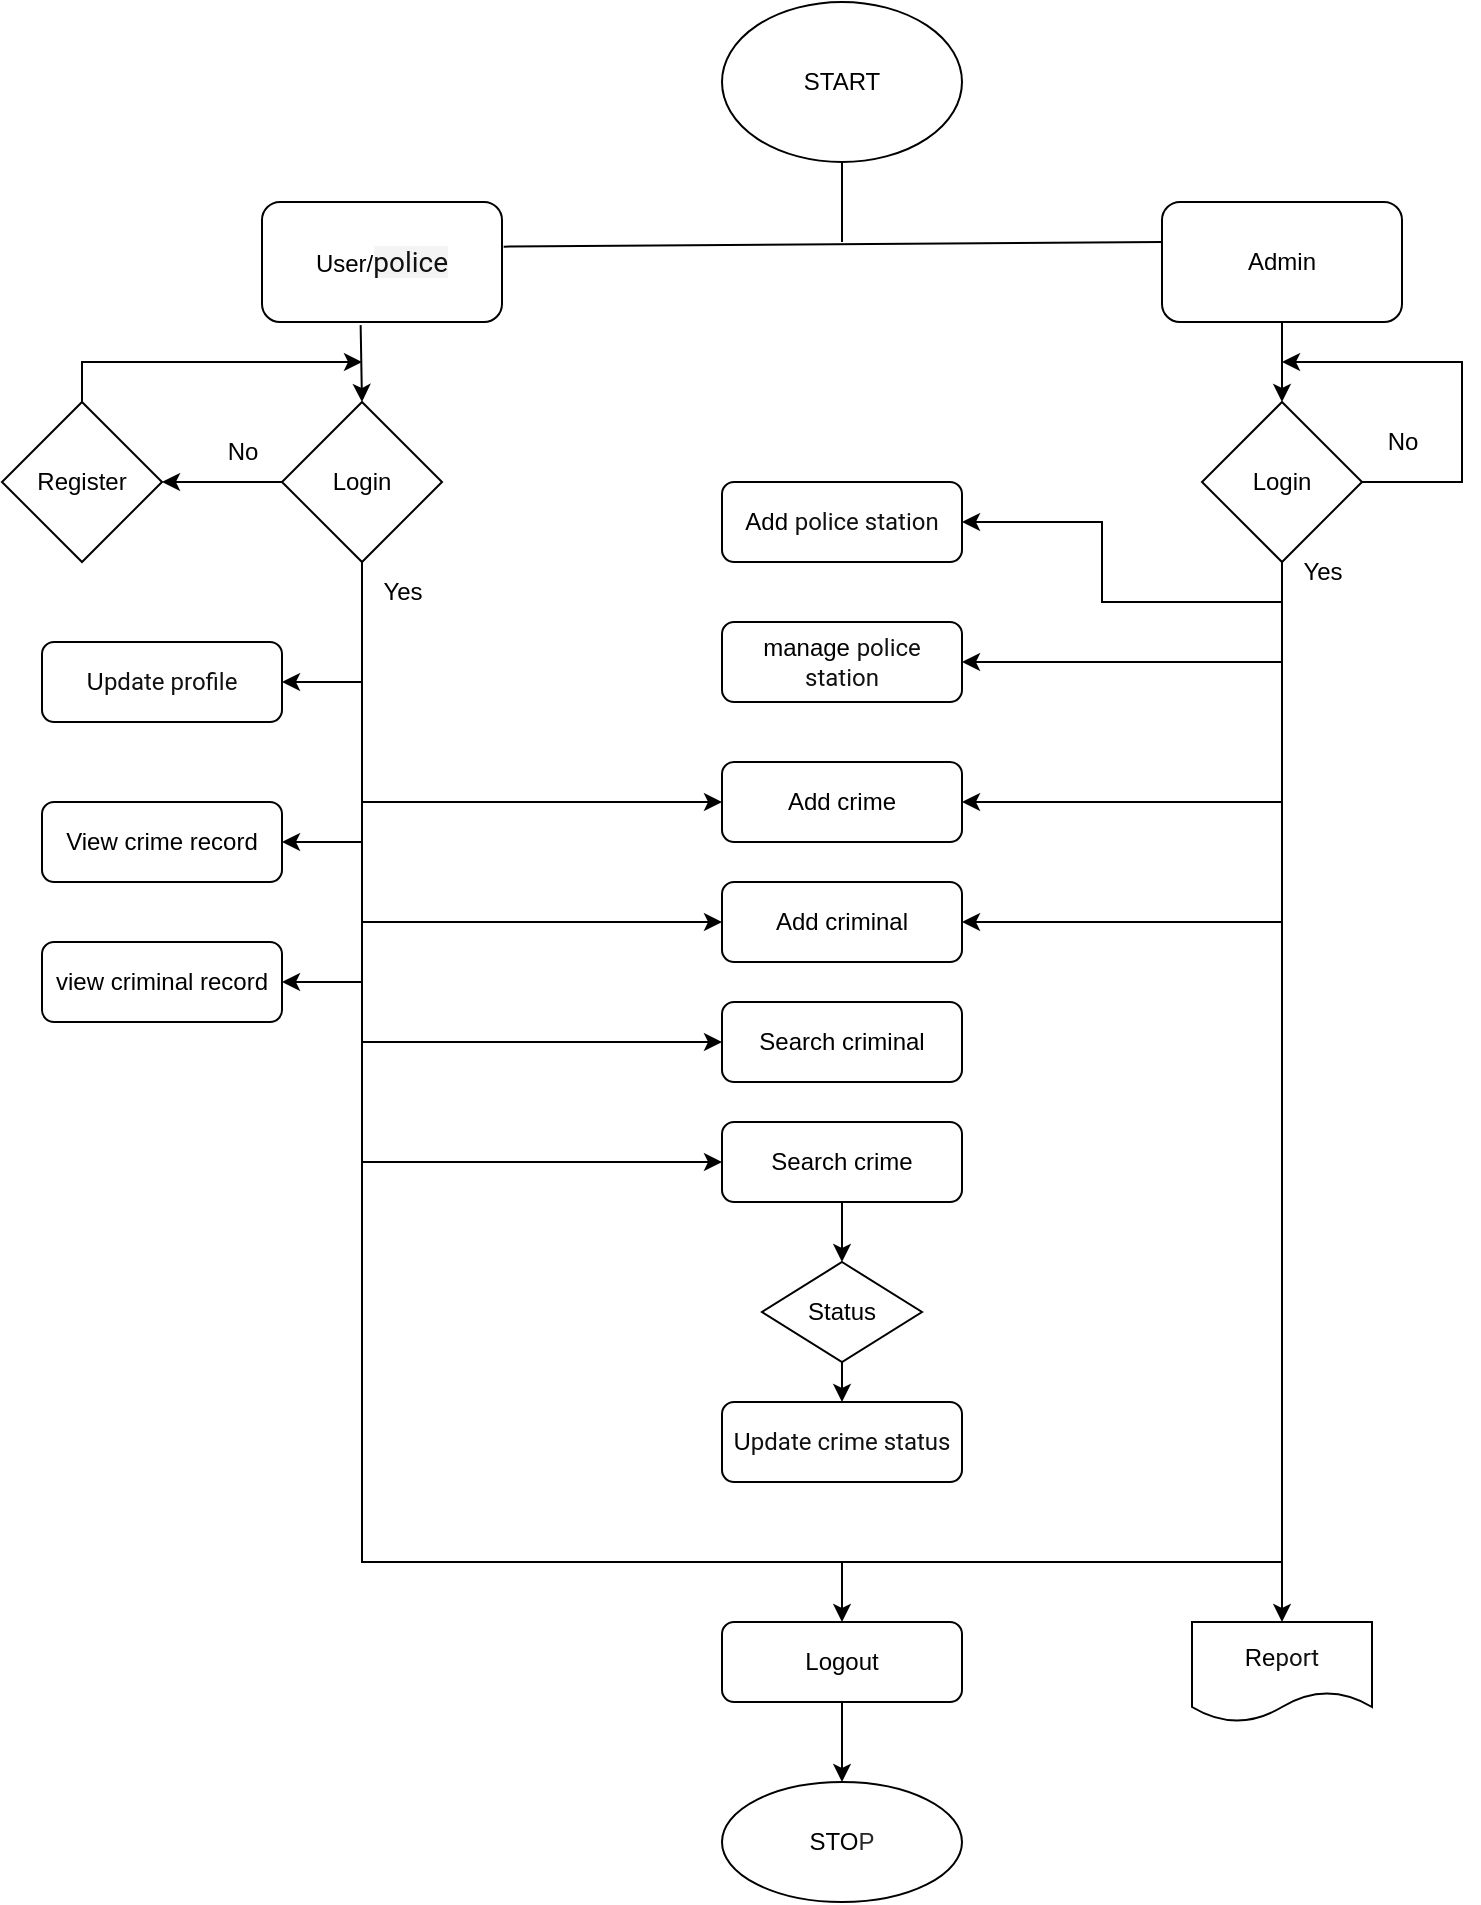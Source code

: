 <mxfile version="20.5.3" type="device"><diagram id="W053wa2Ie2YuXYtVcEZm" name="Page-1"><mxGraphModel dx="1179" dy="629" grid="1" gridSize="10" guides="1" tooltips="1" connect="1" arrows="1" fold="1" page="1" pageScale="1" pageWidth="850" pageHeight="1100" math="0" shadow="0"><root><mxCell id="0"/><mxCell id="1" parent="0"/><mxCell id="1SeR1s92-Td86MhgPwIq-1" value="START" style="ellipse;whiteSpace=wrap;html=1;" vertex="1" parent="1"><mxGeometry x="360" y="80" width="120" height="80" as="geometry"/></mxCell><mxCell id="1SeR1s92-Td86MhgPwIq-2" value="Admin" style="rounded=1;whiteSpace=wrap;html=1;" vertex="1" parent="1"><mxGeometry x="580" y="180" width="120" height="60" as="geometry"/></mxCell><mxCell id="1SeR1s92-Td86MhgPwIq-3" value="User/&lt;span style=&quot;color: rgb(17, 17, 17); font-family: Roboto, Arial, sans-serif; font-size: 14px; text-align: left; background-color: rgb(244, 244, 244);&quot;&gt;police&lt;/span&gt;" style="rounded=1;whiteSpace=wrap;html=1;" vertex="1" parent="1"><mxGeometry x="130" y="180" width="120" height="60" as="geometry"/></mxCell><mxCell id="1SeR1s92-Td86MhgPwIq-4" value="" style="endArrow=none;html=1;rounded=0;entryX=0.5;entryY=1;entryDx=0;entryDy=0;" edge="1" parent="1" target="1SeR1s92-Td86MhgPwIq-1"><mxGeometry width="50" height="50" relative="1" as="geometry"><mxPoint x="420" y="200" as="sourcePoint"/><mxPoint x="450" y="300" as="targetPoint"/><Array as="points"/></mxGeometry></mxCell><mxCell id="1SeR1s92-Td86MhgPwIq-5" value="" style="endArrow=none;html=1;rounded=0;exitX=1.007;exitY=0.372;exitDx=0;exitDy=0;exitPerimeter=0;" edge="1" parent="1" source="1SeR1s92-Td86MhgPwIq-3"><mxGeometry width="50" height="50" relative="1" as="geometry"><mxPoint x="400" y="350" as="sourcePoint"/><mxPoint x="580" y="200" as="targetPoint"/></mxGeometry></mxCell><mxCell id="1SeR1s92-Td86MhgPwIq-6" value="Login" style="rhombus;whiteSpace=wrap;html=1;" vertex="1" parent="1"><mxGeometry x="600" y="280" width="80" height="80" as="geometry"/></mxCell><mxCell id="1SeR1s92-Td86MhgPwIq-7" value="Login" style="rhombus;whiteSpace=wrap;html=1;" vertex="1" parent="1"><mxGeometry x="140" y="280" width="80" height="80" as="geometry"/></mxCell><mxCell id="1SeR1s92-Td86MhgPwIq-10" value="" style="endArrow=classic;html=1;rounded=0;exitX=0.411;exitY=1.026;exitDx=0;exitDy=0;exitPerimeter=0;entryX=0.5;entryY=0;entryDx=0;entryDy=0;" edge="1" parent="1" source="1SeR1s92-Td86MhgPwIq-3" target="1SeR1s92-Td86MhgPwIq-7"><mxGeometry width="50" height="50" relative="1" as="geometry"><mxPoint x="400" y="350" as="sourcePoint"/><mxPoint x="450" y="300" as="targetPoint"/></mxGeometry></mxCell><mxCell id="1SeR1s92-Td86MhgPwIq-11" value="No" style="text;html=1;align=center;verticalAlign=middle;resizable=0;points=[];autosize=1;strokeColor=none;fillColor=none;" vertex="1" parent="1"><mxGeometry x="100" y="290" width="40" height="30" as="geometry"/></mxCell><mxCell id="1SeR1s92-Td86MhgPwIq-12" value="Register" style="rhombus;whiteSpace=wrap;html=1;" vertex="1" parent="1"><mxGeometry y="280" width="80" height="80" as="geometry"/></mxCell><mxCell id="1SeR1s92-Td86MhgPwIq-14" value="" style="endArrow=classic;html=1;rounded=0;exitX=0;exitY=0.5;exitDx=0;exitDy=0;entryX=1;entryY=0.5;entryDx=0;entryDy=0;" edge="1" parent="1" source="1SeR1s92-Td86MhgPwIq-7" target="1SeR1s92-Td86MhgPwIq-12"><mxGeometry width="50" height="50" relative="1" as="geometry"><mxPoint x="400" y="350" as="sourcePoint"/><mxPoint x="450" y="300" as="targetPoint"/></mxGeometry></mxCell><mxCell id="1SeR1s92-Td86MhgPwIq-15" value="" style="endArrow=classic;html=1;rounded=0;exitX=0.5;exitY=0;exitDx=0;exitDy=0;" edge="1" parent="1" source="1SeR1s92-Td86MhgPwIq-12"><mxGeometry width="50" height="50" relative="1" as="geometry"><mxPoint x="400" y="350" as="sourcePoint"/><mxPoint x="180" y="260" as="targetPoint"/><Array as="points"><mxPoint x="40" y="260"/></Array></mxGeometry></mxCell><mxCell id="1SeR1s92-Td86MhgPwIq-16" value="" style="endArrow=classic;html=1;rounded=0;entryX=0.5;entryY=0;entryDx=0;entryDy=0;exitX=0.5;exitY=1;exitDx=0;exitDy=0;" edge="1" parent="1" source="1SeR1s92-Td86MhgPwIq-2" target="1SeR1s92-Td86MhgPwIq-6"><mxGeometry width="50" height="50" relative="1" as="geometry"><mxPoint x="400" y="350" as="sourcePoint"/><mxPoint x="450" y="300" as="targetPoint"/></mxGeometry></mxCell><mxCell id="1SeR1s92-Td86MhgPwIq-17" value="" style="endArrow=none;html=1;rounded=0;entryX=0.5;entryY=1;entryDx=0;entryDy=0;" edge="1" parent="1" target="1SeR1s92-Td86MhgPwIq-6"><mxGeometry width="50" height="50" relative="1" as="geometry"><mxPoint x="640" y="860" as="sourcePoint"/><mxPoint x="450" y="300" as="targetPoint"/></mxGeometry></mxCell><mxCell id="1SeR1s92-Td86MhgPwIq-18" value="Add&amp;nbsp;&lt;span style=&quot;color: rgb(17, 17, 17); font-family: Roboto, Arial, sans-serif; text-align: left;&quot;&gt;&lt;font style=&quot;font-size: 12px;&quot;&gt;police station&lt;/font&gt;&lt;/span&gt;" style="rounded=1;whiteSpace=wrap;html=1;" vertex="1" parent="1"><mxGeometry x="360" y="320" width="120" height="40" as="geometry"/></mxCell><mxCell id="1SeR1s92-Td86MhgPwIq-19" value="manage&amp;nbsp;&lt;span style=&quot;color: rgb(17, 17, 17); font-family: Roboto, Arial, sans-serif; text-align: left;&quot;&gt;&lt;font style=&quot;font-size: 12px;&quot;&gt;police station&lt;/font&gt;&lt;/span&gt;" style="rounded=1;whiteSpace=wrap;html=1;" vertex="1" parent="1"><mxGeometry x="360" y="390" width="120" height="40" as="geometry"/></mxCell><mxCell id="1SeR1s92-Td86MhgPwIq-20" style="edgeStyle=orthogonalEdgeStyle;rounded=0;orthogonalLoop=1;jettySize=auto;html=1;exitX=0.5;exitY=1;exitDx=0;exitDy=0;" edge="1" parent="1" source="1SeR1s92-Td86MhgPwIq-19" target="1SeR1s92-Td86MhgPwIq-19"><mxGeometry relative="1" as="geometry"/></mxCell><mxCell id="1SeR1s92-Td86MhgPwIq-21" value="" style="endArrow=classic;html=1;rounded=0;entryX=1;entryY=0.5;entryDx=0;entryDy=0;" edge="1" parent="1" target="1SeR1s92-Td86MhgPwIq-18"><mxGeometry width="50" height="50" relative="1" as="geometry"><mxPoint x="640" y="380" as="sourcePoint"/><mxPoint x="450" y="290" as="targetPoint"/><Array as="points"><mxPoint x="550" y="380"/><mxPoint x="550" y="340"/></Array></mxGeometry></mxCell><mxCell id="1SeR1s92-Td86MhgPwIq-22" value="" style="endArrow=classic;html=1;rounded=0;entryX=1;entryY=0.5;entryDx=0;entryDy=0;" edge="1" parent="1" target="1SeR1s92-Td86MhgPwIq-19"><mxGeometry width="50" height="50" relative="1" as="geometry"><mxPoint x="640" y="410" as="sourcePoint"/><mxPoint x="450" y="290" as="targetPoint"/></mxGeometry></mxCell><mxCell id="1SeR1s92-Td86MhgPwIq-23" value="Add crime" style="rounded=1;whiteSpace=wrap;html=1;" vertex="1" parent="1"><mxGeometry x="360" y="460" width="120" height="40" as="geometry"/></mxCell><mxCell id="1SeR1s92-Td86MhgPwIq-24" value="" style="endArrow=classic;html=1;rounded=0;exitX=0.5;exitY=1;exitDx=0;exitDy=0;entryX=0.5;entryY=0;entryDx=0;entryDy=0;" edge="1" parent="1" source="1SeR1s92-Td86MhgPwIq-7" target="1SeR1s92-Td86MhgPwIq-41"><mxGeometry width="50" height="50" relative="1" as="geometry"><mxPoint x="400" y="340" as="sourcePoint"/><mxPoint x="420" y="820" as="targetPoint"/><Array as="points"><mxPoint x="180" y="860"/><mxPoint x="420" y="860"/><mxPoint x="420" y="890"/></Array></mxGeometry></mxCell><mxCell id="1SeR1s92-Td86MhgPwIq-25" value="" style="endArrow=classic;html=1;rounded=0;entryX=0;entryY=0.5;entryDx=0;entryDy=0;" edge="1" parent="1" target="1SeR1s92-Td86MhgPwIq-23"><mxGeometry width="50" height="50" relative="1" as="geometry"><mxPoint x="180" y="480" as="sourcePoint"/><mxPoint x="290" y="450" as="targetPoint"/></mxGeometry></mxCell><mxCell id="1SeR1s92-Td86MhgPwIq-26" value="" style="endArrow=classic;html=1;rounded=0;entryX=1;entryY=0.5;entryDx=0;entryDy=0;" edge="1" parent="1" target="1SeR1s92-Td86MhgPwIq-23"><mxGeometry width="50" height="50" relative="1" as="geometry"><mxPoint x="640" y="480" as="sourcePoint"/><mxPoint x="450" y="290" as="targetPoint"/><Array as="points"><mxPoint x="640" y="480"/></Array></mxGeometry></mxCell><mxCell id="1SeR1s92-Td86MhgPwIq-27" value="Add criminal" style="rounded=1;whiteSpace=wrap;html=1;" vertex="1" parent="1"><mxGeometry x="360" y="520" width="120" height="40" as="geometry"/></mxCell><mxCell id="1SeR1s92-Td86MhgPwIq-28" value="" style="endArrow=classic;html=1;rounded=0;entryX=0;entryY=0.5;entryDx=0;entryDy=0;" edge="1" parent="1" target="1SeR1s92-Td86MhgPwIq-27"><mxGeometry width="50" height="50" relative="1" as="geometry"><mxPoint x="180" y="540" as="sourcePoint"/><mxPoint x="310" y="525" as="targetPoint"/></mxGeometry></mxCell><mxCell id="1SeR1s92-Td86MhgPwIq-29" value="" style="endArrow=classic;html=1;rounded=0;entryX=1;entryY=0.5;entryDx=0;entryDy=0;" edge="1" parent="1" target="1SeR1s92-Td86MhgPwIq-27"><mxGeometry width="50" height="50" relative="1" as="geometry"><mxPoint x="640" y="540" as="sourcePoint"/><mxPoint x="550" y="520" as="targetPoint"/></mxGeometry></mxCell><mxCell id="1SeR1s92-Td86MhgPwIq-30" value="Search criminal" style="rounded=1;whiteSpace=wrap;html=1;" vertex="1" parent="1"><mxGeometry x="360" y="580" width="120" height="40" as="geometry"/></mxCell><mxCell id="1SeR1s92-Td86MhgPwIq-31" value="" style="endArrow=classic;html=1;rounded=0;entryX=0;entryY=0.5;entryDx=0;entryDy=0;" edge="1" parent="1" target="1SeR1s92-Td86MhgPwIq-30"><mxGeometry width="50" height="50" relative="1" as="geometry"><mxPoint x="180" y="600" as="sourcePoint"/><mxPoint x="450" y="610" as="targetPoint"/><Array as="points"><mxPoint x="180" y="600"/></Array></mxGeometry></mxCell><mxCell id="1SeR1s92-Td86MhgPwIq-32" value="Search crime" style="rounded=1;whiteSpace=wrap;html=1;" vertex="1" parent="1"><mxGeometry x="360" y="640" width="120" height="40" as="geometry"/></mxCell><mxCell id="1SeR1s92-Td86MhgPwIq-33" value="" style="endArrow=classic;html=1;rounded=0;entryX=0;entryY=0.5;entryDx=0;entryDy=0;" edge="1" parent="1" target="1SeR1s92-Td86MhgPwIq-32"><mxGeometry width="50" height="50" relative="1" as="geometry"><mxPoint x="180" y="660" as="sourcePoint"/><mxPoint x="450" y="610" as="targetPoint"/><Array as="points"/></mxGeometry></mxCell><mxCell id="1SeR1s92-Td86MhgPwIq-34" value="U&lt;span style=&quot;color: rgb(17, 17, 17); font-family: Roboto, Arial, sans-serif; text-align: left;&quot;&gt;&lt;font style=&quot;font-size: 12px;&quot;&gt;pdate crime status&lt;/font&gt;&lt;/span&gt;" style="rounded=1;whiteSpace=wrap;html=1;" vertex="1" parent="1"><mxGeometry x="360" y="780" width="120" height="40" as="geometry"/></mxCell><mxCell id="1SeR1s92-Td86MhgPwIq-36" value="U&lt;font style=&quot;font-size: 12px;&quot;&gt;&lt;span style=&quot;color: rgb(17, 17, 17); font-family: Roboto, Arial, sans-serif; text-align: left;&quot;&gt;pdate&amp;nbsp;&lt;/span&gt;&lt;span style=&quot;color: rgb(17, 17, 17); font-family: Roboto, Arial, sans-serif; text-align: left;&quot;&gt;profile&lt;/span&gt;&lt;/font&gt;" style="rounded=1;whiteSpace=wrap;html=1;" vertex="1" parent="1"><mxGeometry x="20" y="400" width="120" height="40" as="geometry"/></mxCell><mxCell id="1SeR1s92-Td86MhgPwIq-38" value="" style="endArrow=classic;html=1;rounded=0;" edge="1" parent="1"><mxGeometry width="50" height="50" relative="1" as="geometry"><mxPoint x="180" y="420" as="sourcePoint"/><mxPoint x="140" y="420" as="targetPoint"/></mxGeometry></mxCell><mxCell id="1SeR1s92-Td86MhgPwIq-40" value="" style="endArrow=none;html=1;rounded=0;" edge="1" parent="1"><mxGeometry width="50" height="50" relative="1" as="geometry"><mxPoint x="420" y="860" as="sourcePoint"/><mxPoint x="640" y="860" as="targetPoint"/></mxGeometry></mxCell><mxCell id="1SeR1s92-Td86MhgPwIq-41" value="Logout" style="rounded=1;whiteSpace=wrap;html=1;" vertex="1" parent="1"><mxGeometry x="360" y="890" width="120" height="40" as="geometry"/></mxCell><mxCell id="1SeR1s92-Td86MhgPwIq-42" value="STO&lt;span style=&quot;color: rgb(36, 41, 47); text-align: start; background-color: rgb(255, 255, 255);&quot;&gt;P&lt;/span&gt;" style="ellipse;whiteSpace=wrap;html=1;" vertex="1" parent="1"><mxGeometry x="360" y="970" width="120" height="60" as="geometry"/></mxCell><mxCell id="1SeR1s92-Td86MhgPwIq-43" value="" style="endArrow=classic;html=1;rounded=0;fontFamily=Helvetica;fontSize=12;entryX=0.5;entryY=0;entryDx=0;entryDy=0;exitX=0.5;exitY=1;exitDx=0;exitDy=0;" edge="1" parent="1" source="1SeR1s92-Td86MhgPwIq-41" target="1SeR1s92-Td86MhgPwIq-42"><mxGeometry width="50" height="50" relative="1" as="geometry"><mxPoint x="400" y="870" as="sourcePoint"/><mxPoint x="450" y="820" as="targetPoint"/></mxGeometry></mxCell><mxCell id="1SeR1s92-Td86MhgPwIq-44" value="" style="endArrow=classic;html=1;rounded=0;fontFamily=Helvetica;fontSize=12;" edge="1" parent="1"><mxGeometry width="50" height="50" relative="1" as="geometry"><mxPoint x="680" y="320" as="sourcePoint"/><mxPoint x="640" y="260" as="targetPoint"/><Array as="points"><mxPoint x="730" y="320"/><mxPoint x="730" y="260"/></Array></mxGeometry></mxCell><mxCell id="1SeR1s92-Td86MhgPwIq-45" value="Yes" style="text;html=1;align=center;verticalAlign=middle;resizable=0;points=[];autosize=1;strokeColor=none;fillColor=none;fontSize=12;fontFamily=Helvetica;" vertex="1" parent="1"><mxGeometry x="640" y="350" width="40" height="30" as="geometry"/></mxCell><mxCell id="1SeR1s92-Td86MhgPwIq-46" value="No" style="text;html=1;align=center;verticalAlign=middle;resizable=0;points=[];autosize=1;strokeColor=none;fillColor=none;fontSize=12;fontFamily=Helvetica;" vertex="1" parent="1"><mxGeometry x="680" y="285" width="40" height="30" as="geometry"/></mxCell><mxCell id="1SeR1s92-Td86MhgPwIq-47" value="Yes" style="text;html=1;align=center;verticalAlign=middle;resizable=0;points=[];autosize=1;strokeColor=none;fillColor=none;fontSize=12;fontFamily=Helvetica;" vertex="1" parent="1"><mxGeometry x="180" y="360" width="40" height="30" as="geometry"/></mxCell><mxCell id="1SeR1s92-Td86MhgPwIq-48" value="View crime record" style="rounded=1;whiteSpace=wrap;html=1;labelBackgroundColor=none;fontFamily=Helvetica;fontSize=12;" vertex="1" parent="1"><mxGeometry x="20" y="480" width="120" height="40" as="geometry"/></mxCell><mxCell id="1SeR1s92-Td86MhgPwIq-49" value="view criminal record" style="rounded=1;whiteSpace=wrap;html=1;labelBackgroundColor=none;fontFamily=Helvetica;fontSize=12;" vertex="1" parent="1"><mxGeometry x="20" y="550" width="120" height="40" as="geometry"/></mxCell><mxCell id="1SeR1s92-Td86MhgPwIq-50" value="" style="endArrow=classic;html=1;rounded=0;fontFamily=Helvetica;fontSize=12;" edge="1" parent="1"><mxGeometry width="50" height="50" relative="1" as="geometry"><mxPoint x="180" y="500" as="sourcePoint"/><mxPoint x="140" y="500" as="targetPoint"/></mxGeometry></mxCell><mxCell id="1SeR1s92-Td86MhgPwIq-51" value="" style="endArrow=classic;html=1;rounded=0;fontFamily=Helvetica;fontSize=12;" edge="1" parent="1"><mxGeometry width="50" height="50" relative="1" as="geometry"><mxPoint x="180" y="570" as="sourcePoint"/><mxPoint x="140" y="570" as="targetPoint"/></mxGeometry></mxCell><mxCell id="1SeR1s92-Td86MhgPwIq-52" value="Status" style="rhombus;whiteSpace=wrap;html=1;labelBackgroundColor=none;fontFamily=Helvetica;fontSize=12;" vertex="1" parent="1"><mxGeometry x="380" y="710" width="80" height="50" as="geometry"/></mxCell><mxCell id="1SeR1s92-Td86MhgPwIq-53" value="" style="endArrow=classic;html=1;rounded=0;fontFamily=Helvetica;fontSize=12;exitX=0.5;exitY=1;exitDx=0;exitDy=0;" edge="1" parent="1" source="1SeR1s92-Td86MhgPwIq-32" target="1SeR1s92-Td86MhgPwIq-52"><mxGeometry width="50" height="50" relative="1" as="geometry"><mxPoint x="470" y="740" as="sourcePoint"/><mxPoint x="520" y="690" as="targetPoint"/></mxGeometry></mxCell><mxCell id="1SeR1s92-Td86MhgPwIq-54" value="" style="endArrow=classic;html=1;rounded=0;fontFamily=Helvetica;fontSize=12;exitX=0.5;exitY=1;exitDx=0;exitDy=0;entryX=0.5;entryY=0;entryDx=0;entryDy=0;" edge="1" parent="1" source="1SeR1s92-Td86MhgPwIq-52" target="1SeR1s92-Td86MhgPwIq-34"><mxGeometry width="50" height="50" relative="1" as="geometry"><mxPoint x="450" y="770" as="sourcePoint"/><mxPoint x="500" y="720" as="targetPoint"/></mxGeometry></mxCell><mxCell id="1SeR1s92-Td86MhgPwIq-55" value="Re&lt;span style=&quot;color: rgb(17, 17, 17); font-family: Roboto, Arial, sans-serif; text-align: left;&quot;&gt;port&lt;/span&gt;" style="shape=document;whiteSpace=wrap;html=1;boundedLbl=1;labelBackgroundColor=none;fontFamily=Helvetica;fontSize=12;" vertex="1" parent="1"><mxGeometry x="595" y="890" width="90" height="50" as="geometry"/></mxCell><mxCell id="1SeR1s92-Td86MhgPwIq-56" value="" style="endArrow=classic;html=1;rounded=0;fontFamily=Helvetica;fontSize=12;entryX=0.5;entryY=0;entryDx=0;entryDy=0;" edge="1" parent="1" target="1SeR1s92-Td86MhgPwIq-55"><mxGeometry width="50" height="50" relative="1" as="geometry"><mxPoint x="640" y="860" as="sourcePoint"/><mxPoint x="690" y="810" as="targetPoint"/></mxGeometry></mxCell></root></mxGraphModel></diagram></mxfile>